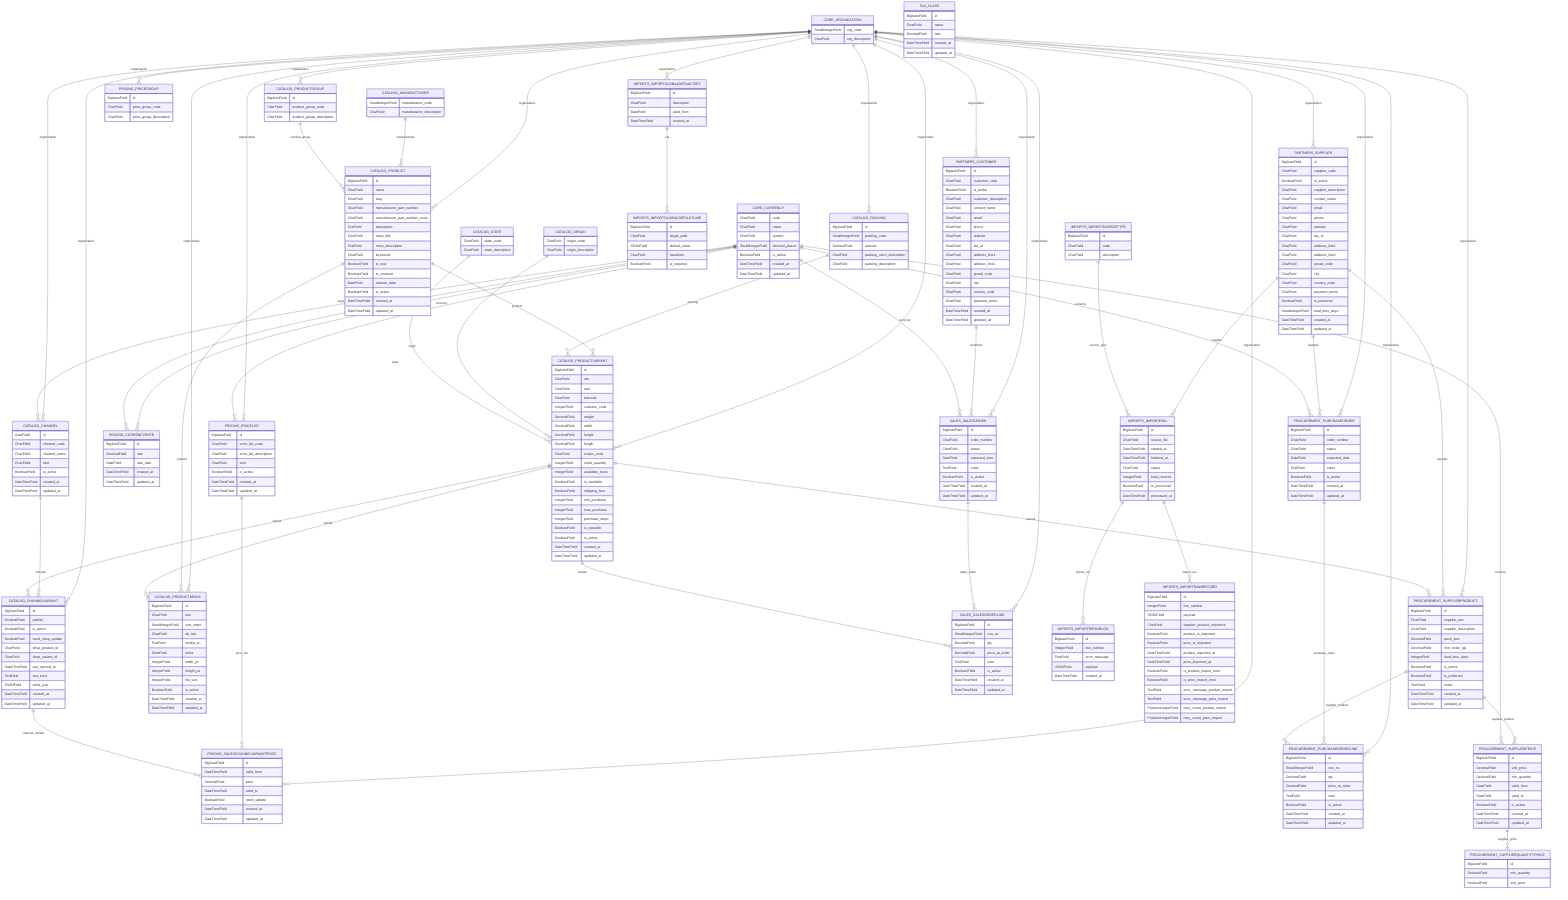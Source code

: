 erDiagram
    %% Relation symbols legend
    %% ||--o{  (one-to-many)  <= ForeignKey
    %% ||--|| (one-to-one)  <= OneToOneField
    %% }o--o{ (many-to-many)  <= ManyToManyField

    CORE_CURRENCY {
        CharField code
        CharField name
        CharField symbol
        SmallIntegerField decimal_places
        BooleanField is_active
        DateTimeField created_at
        DateTimeField updated_at
    }
    CORE_ORGANIZATION {
        SmallIntegerField org_code
        CharField org_description
    }
    CATALOG_CHANNEL {
        AutoField id
        CharField channel_code
        CharField channel_name
        CharField kind
        BooleanField is_active
        DateTimeField created_at
        DateTimeField updated_at
    }
    CATALOG_CHANNELVARIANT {
        BigAutoField id
        BooleanField publish
        BooleanField is_active
        BooleanField need_shop_update
        CharField shop_product_id
        CharField shop_variant_id
        DateTimeField last_synced_at
        TextField last_error
        JSONField meta_json
        DateTimeField created_at
        DateTimeField updated_at
    }
    CATALOG_MANUFACTURER {
        SmallIntegerField manufacturer_code
        CharField manufacturer_description
    }
    CATALOG_ORIGIN {
        CharField origin_code
        CharField origin_description
    }
    CATALOG_PACKING {
        BigAutoField id
        SmallIntegerField packing_code
        DecimalField amount
        CharField packing_short_description
        CharField packing_description
    }
    CATALOG_PRODUCT {
        BigAutoField id
        CharField name
        CharField slug
        CharField manufacturer_part_number
        CharField manufacturer_part_number_norm
        TextField description
        CharField meta_title
        TextField meta_description
        CharField keywords
        BooleanField is_new
        BooleanField is_closeout
        DateField release_date
        BooleanField is_active
        DateTimeField created_at
        DateTimeField updated_at
    }
    CATALOG_PRODUCTGROUP {
        BigAutoField id
        CharField product_group_code
        CharField product_group_description
    }
    CATALOG_PRODUCTMEDIA {
        BigAutoField id
        CharField role
        SmallIntegerField sort_order
        CharField alt_text
        TextField media_url
        CharField mime
        IntegerField width_px
        IntegerField height_px
        IntegerField file_size
        BooleanField is_active
        DateTimeField created_at
        DateTimeField updated_at
    }
    CATALOG_PRODUCTVARIANT {
        BigAutoField id
        CharField sku
        CharField ean
        CharField barcode
        IntegerField customs_code
        DecimalField weight
        DecimalField width
        DecimalField height
        DecimalField length
        CharField eclass_code
        IntegerField stock_quantity
        IntegerField available_stock
        BooleanField is_available
        BooleanField shipping_free
        IntegerField min_purchase
        IntegerField max_purchase
        IntegerField purchase_steps
        BooleanField is_topseller
        BooleanField is_active
        DateTimeField created_at
        DateTimeField updated_at
    }
    CATALOG_STATE {
        CharField state_code
        CharField state_description
    }
    PRICING_CURRENCYRATE {
        BigAutoField id
        DecimalField rate
        DateField rate_date
        DateTimeField created_at
        DateTimeField updated_at
    }
    PRICING_PRICEGROUP {
        BigAutoField id
        CharField price_group_code
        CharField price_group_description
    }
    PRICING_PRICELIST {
        BigAutoField id
        CharField price_list_code
        CharField price_list_description
        CharField kind
        BooleanField is_active
        DateTimeField created_at
        DateTimeField updated_at
    }
    PRICING_SALESCHANNELVARIANTPRICE {
        BigAutoField id
        DateTimeField valid_from
        DecimalField price
        DateTimeField valid_to
        BooleanField need_update
        DateTimeField created_at
        DateTimeField updated_at
    }
    TAX_CLASS {
        BigAutoField id
        CharField name
        DecimalField rate
        DateTimeField created_at
        DateTimeField updated_at
    }
    PARTNERS_CUSTOMER {
        BigAutoField id
        CharField customer_code
        BooleanField is_active
        CharField customer_description
        CharField contact_name
        CharField email
        CharField phone
        CharField website
        CharField tax_id
        CharField address_line1
        CharField address_line2
        CharField postal_code
        CharField city
        CharField country_code
        CharField payment_terms
        DateTimeField created_at
        DateTimeField updated_at
    }
    PARTNERS_SUPPLIER {
        BigAutoField id
        CharField supplier_code
        BooleanField is_active
        CharField supplier_description
        CharField contact_name
        CharField email
        CharField phone
        CharField website
        CharField tax_id
        CharField address_line1
        CharField address_line2
        CharField postal_code
        CharField city
        CharField country_code
        CharField payment_terms
        BooleanField is_preferred
        SmallIntegerField lead_time_days
        DateTimeField created_at
        DateTimeField updated_at
    }
    PROCUREMENT_PURCHASEORDER {
        BigAutoField id
        CharField order_number
        CharField status
        DateField expected_date
        TextField notes
        BooleanField is_active
        DateTimeField created_at
        DateTimeField updated_at
    }
    PROCUREMENT_PURCHASEORDERLINE {
        BigAutoField id
        SmallIntegerField row_no
        DecimalField qty
        DecimalField price_at_order
        TextField note
        BooleanField is_active
        DateTimeField created_at
        DateTimeField updated_at
    }
    PROCUREMENT_SUPPLIERPRICE {
        BigAutoField id
        DecimalField unit_price
        DecimalField min_quantity
        DateField valid_from
        DateField valid_to
        BooleanField is_active
        DateTimeField created_at
        DateTimeField updated_at
    }
    PROCUREMENT_SUPPLIERPRODUCT {
        BigAutoField id
        CharField supplier_sku
        CharField supplier_description
        DecimalField pack_size
        DecimalField min_order_qty
        IntegerField lead_time_days
        BooleanField is_active
        BooleanField is_preferred
        TextField notes
        DateTimeField created_at
        DateTimeField updated_at
    }
    PROCUREMENT_SUPPLIERQUANTITYPRICE {
        BigAutoField id
        DecimalField min_quantity
        DecimalField unit_price
    }
    SALES_SALESORDER {
        BigAutoField id
        CharField order_number
        CharField status
        DateField expected_date
        TextField notes
        BooleanField is_active
        DateTimeField created_at
        DateTimeField updated_at
    }
    SALES_SALESORDERLINE {
        BigAutoField id
        SmallIntegerField row_no
        DecimalField qty
        DecimalField price_at_order
        TextField note
        BooleanField is_active
        DateTimeField created_at
        DateTimeField updated_at
    }
    IMPORTS_IMPORTERRORLOG {
        BigAutoField id
        IntegerField line_number
        TextField error_message
        JSONField payload
        DateTimeField created_at
    }
    IMPORTS_IMPORTGLOBALDEFAULTSET {
        BigAutoField id
        CharField description
        DateField valid_from
        DateTimeField created_at
    }
    IMPORTS_IMPORTGLOBALDEFAULTLINE {
        BigAutoField id
        CharField target_path
        JSONField default_value
        CharField transform
        BooleanField is_required
    }
    IMPORTS_IMPORTRAWRECORD {
        BigAutoField id
        IntegerField line_number
        JSONField payload
        CharField supplier_product_reference
        BooleanField product_is_imported
        BooleanField price_is_imported
        DateTimeField product_imported_at
        DateTimeField price_imported_at
        BooleanField is_product_import_error
        BooleanField is_price_import_error
        TextField error_message_product_import
        TextField error_message_price_import
        PositiveIntegerField retry_count_product_import
        PositiveIntegerField retry_count_price_import
    }
    IMPORTS_IMPORTRUN {
        BigAutoField id
        CharField source_file
        DateTimeField started_at
        DateTimeField finished_at
        CharField status
        IntegerField total_records
        BooleanField is_processed
        DateTimeField processed_at
    }
    IMPORTS_IMPORTSOURCETYPE {
        BigAutoField id
        CharField code
        CharField description
    }
    CORE_ORGANIZATION ||--o{ CATALOG_CHANNEL : organization
    CORE_CURRENCY ||--o{ CATALOG_CHANNEL : base_currency
    CORE_ORGANIZATION ||--o{ CATALOG_CHANNELVARIANT : organization
    CATALOG_CHANNEL ||--o{ CATALOG_CHANNELVARIANT : channel
    CATALOG_PRODUCTVARIANT ||--o{ CATALOG_CHANNELVARIANT : variant
    CORE_ORGANIZATION ||--o{ CATALOG_PACKING : organization
    CORE_ORGANIZATION ||--o{ CATALOG_PRODUCT : organization
    CATALOG_MANUFACTURER ||--o{ CATALOG_PRODUCT : manufacturer
    CATALOG_PRODUCTGROUP ||--o{ CATALOG_PRODUCT : product_group
    CORE_ORGANIZATION ||--o{ CATALOG_PRODUCTGROUP : organization
    CORE_ORGANIZATION ||--o{ CATALOG_PRODUCTMEDIA : organization
    CATALOG_PRODUCT ||--o{ CATALOG_PRODUCTMEDIA : product
    CATALOG_PRODUCTVARIANT ||--o{ CATALOG_PRODUCTMEDIA : variant
    CORE_ORGANIZATION ||--o{ CATALOG_PRODUCTVARIANT : organization
    CATALOG_PRODUCT ||--o{ CATALOG_PRODUCTVARIANT : product
    CATALOG_PACKING ||--o{ CATALOG_PRODUCTVARIANT : packing
    CATALOG_ORIGIN ||--o{ CATALOG_PRODUCTVARIANT : origin
    CATALOG_STATE ||--o{ CATALOG_PRODUCTVARIANT : state
    CORE_CURRENCY ||--o{ PRICING_CURRENCYRATE : base
    CORE_CURRENCY ||--o{ PRICING_CURRENCYRATE : quote
    CORE_ORGANIZATION ||--o{ PRICING_PRICEGROUP : organization
    CORE_ORGANIZATION ||--o{ PRICING_PRICELIST : organization
    CORE_CURRENCY ||--o{ PRICING_PRICELIST : currency
    CORE_ORGANIZATION ||--o{ PRICING_SALESCHANNELVARIANTPRICE : organization
    PRICING_PRICELIST ||--o{ PRICING_SALESCHANNELVARIANTPRICE : price_list
    CATALOG_CHANNELVARIANT ||--o{ PRICING_SALESCHANNELVARIANTPRICE : channel_variant
    CORE_ORGANIZATION ||--o{ PARTNERS_CUSTOMER : organization
    CORE_ORGANIZATION ||--o{ PARTNERS_SUPPLIER : organization
    CORE_ORGANIZATION ||--o{ PROCUREMENT_PURCHASEORDER : organization
    PARTNERS_SUPPLIER ||--o{ PROCUREMENT_PURCHASEORDER : supplier
    CORE_CURRENCY ||--o{ PROCUREMENT_PURCHASEORDER : currency
    CORE_ORGANIZATION ||--o{ PROCUREMENT_PURCHASEORDERLINE : organization
    PROCUREMENT_PURCHASEORDER ||--o{ PROCUREMENT_PURCHASEORDERLINE : purchase_order
    PROCUREMENT_SUPPLIERPRODUCT ||--o{ PROCUREMENT_PURCHASEORDERLINE : supplier_product
    PROCUREMENT_SUPPLIERPRODUCT ||--o{ PROCUREMENT_SUPPLIERPRICE : supplier_product
    CORE_CURRENCY ||--o{ PROCUREMENT_SUPPLIERPRICE : currency
    CORE_ORGANIZATION ||--o{ PROCUREMENT_SUPPLIERPRODUCT : organization
    PARTNERS_SUPPLIER ||--o{ PROCUREMENT_SUPPLIERPRODUCT : supplier
    CATALOG_PRODUCTVARIANT ||--o{ PROCUREMENT_SUPPLIERPRODUCT : variant
    PROCUREMENT_SUPPLIERPRICE ||--o{ PROCUREMENT_SUPPLIERQUANTITYPRICE : supplier_price
    CORE_ORGANIZATION ||--o{ SALES_SALESORDER : organization
    PARTNERS_CUSTOMER ||--o{ SALES_SALESORDER : customer
    CORE_CURRENCY ||--o{ SALES_SALESORDER : currency
    CORE_ORGANIZATION ||--o{ SALES_SALESORDERLINE : organization
    SALES_SALESORDER ||--o{ SALES_SALESORDERLINE : sales_order
    CATALOG_PRODUCTVARIANT ||--o{ SALES_SALESORDERLINE : variant
    IMPORTS_IMPORTRUN ||--o{ IMPORTS_IMPORTERRORLOG : import_run
    CORE_ORGANIZATION ||--o{ IMPORTS_IMPORTGLOBALDEFAULTSET : organization
    IMPORTS_IMPORTGLOBALDEFAULTSET ||--o{ IMPORTS_IMPORTGLOBALDEFAULTLINE : set
    IMPORTS_IMPORTRUN ||--o{ IMPORTS_IMPORTRAWRECORD : import_run
    PARTNERS_SUPPLIER ||--o{ IMPORTS_IMPORTRUN : supplier
    IMPORTS_IMPORTSOURCETYPE ||--o{ IMPORTS_IMPORTRUN : source_type